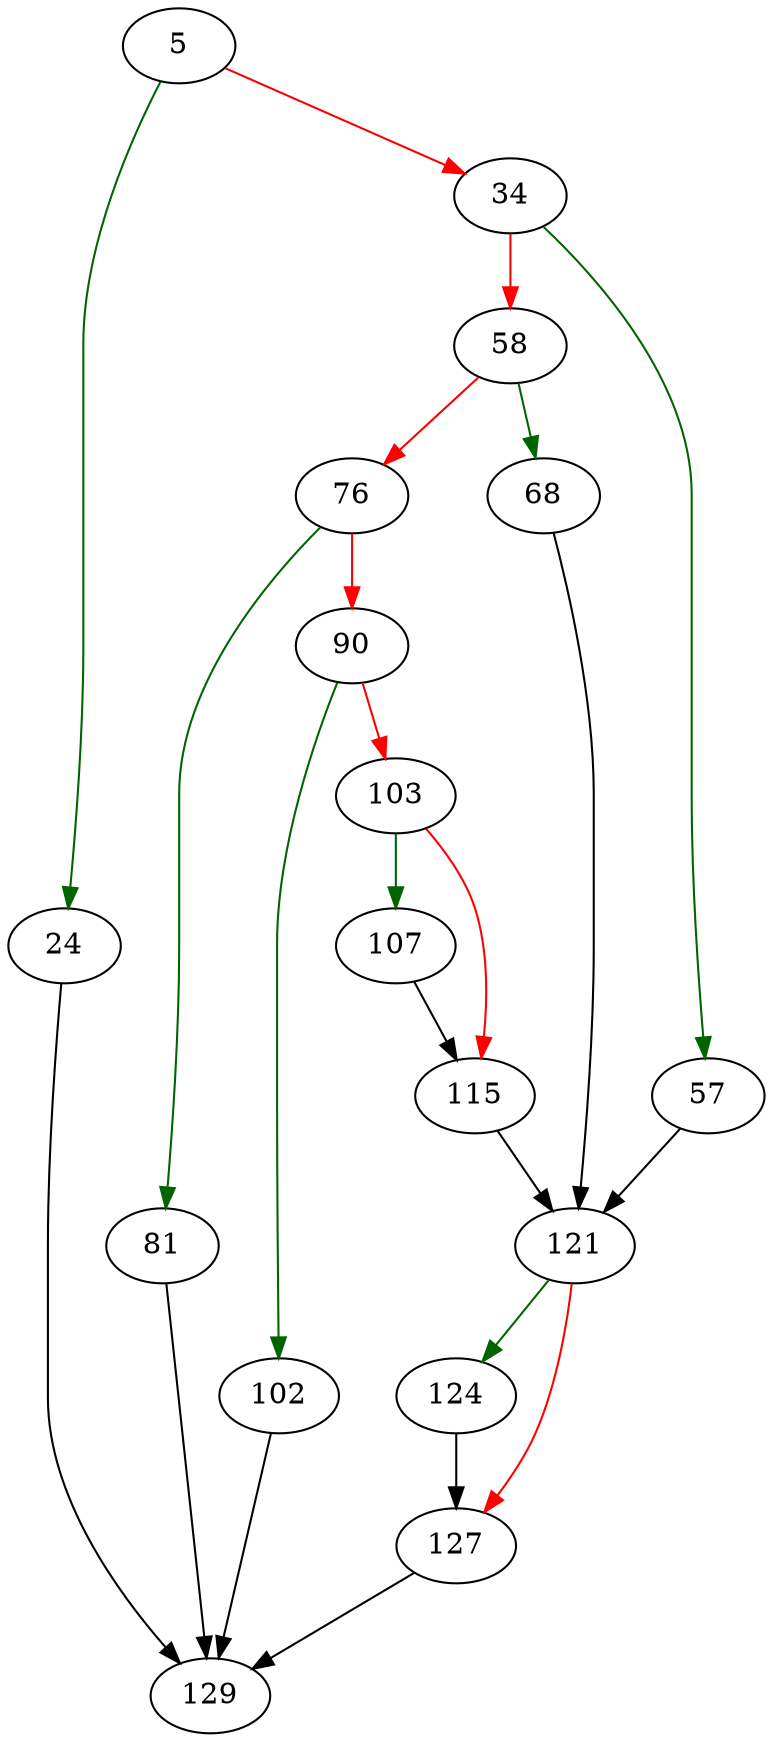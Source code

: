 strict digraph "apndOpen" {
	// Node definitions.
	5 [entry=true];
	24;
	34;
	129;
	57;
	58;
	121;
	68;
	76;
	81;
	90;
	102;
	103;
	107;
	115;
	124;
	127;

	// Edge definitions.
	5 -> 24 [
		color=darkgreen
		cond=true
	];
	5 -> 34 [
		color=red
		cond=false
	];
	24 -> 129;
	34 -> 57 [
		color=darkgreen
		cond=true
	];
	34 -> 58 [
		color=red
		cond=false
	];
	57 -> 121;
	58 -> 68 [
		color=darkgreen
		cond=true
	];
	58 -> 76 [
		color=red
		cond=false
	];
	121 -> 124 [
		color=darkgreen
		cond=true
	];
	121 -> 127 [
		color=red
		cond=false
	];
	68 -> 121;
	76 -> 81 [
		color=darkgreen
		cond=true
	];
	76 -> 90 [
		color=red
		cond=false
	];
	81 -> 129;
	90 -> 102 [
		color=darkgreen
		cond=true
	];
	90 -> 103 [
		color=red
		cond=false
	];
	102 -> 129;
	103 -> 107 [
		color=darkgreen
		cond=true
	];
	103 -> 115 [
		color=red
		cond=false
	];
	107 -> 115;
	115 -> 121;
	124 -> 127;
	127 -> 129;
}